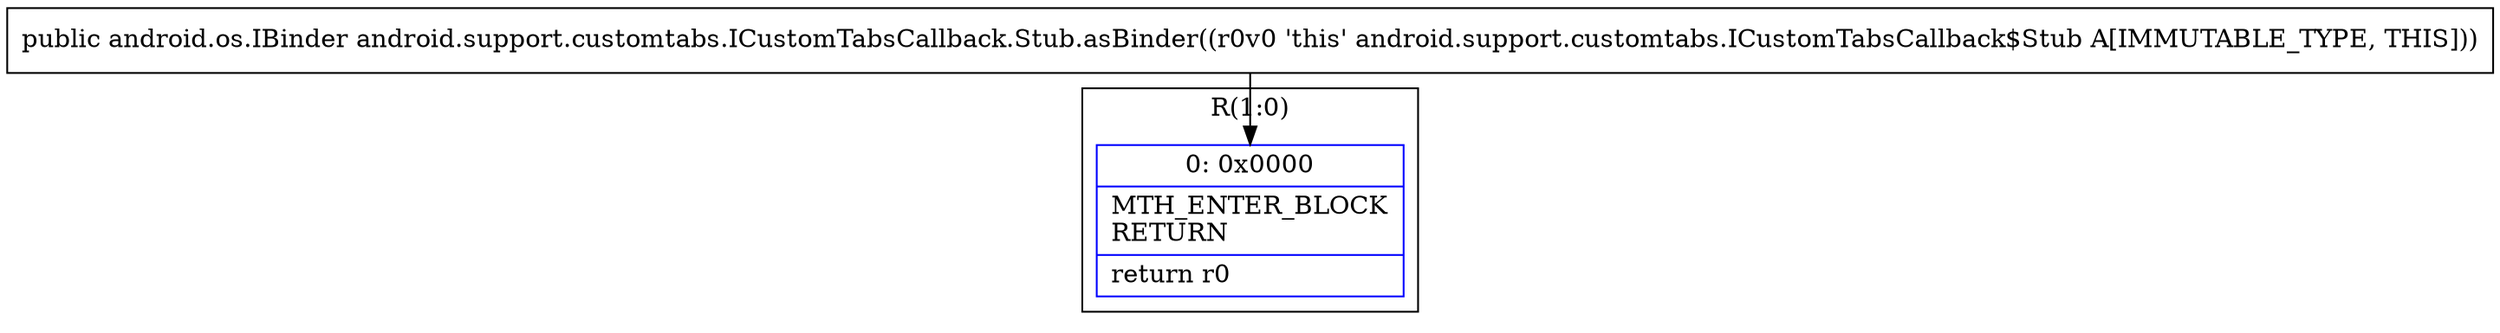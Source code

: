 digraph "CFG forandroid.support.customtabs.ICustomTabsCallback.Stub.asBinder()Landroid\/os\/IBinder;" {
subgraph cluster_Region_304477158 {
label = "R(1:0)";
node [shape=record,color=blue];
Node_0 [shape=record,label="{0\:\ 0x0000|MTH_ENTER_BLOCK\lRETURN\l|return r0\l}"];
}
MethodNode[shape=record,label="{public android.os.IBinder android.support.customtabs.ICustomTabsCallback.Stub.asBinder((r0v0 'this' android.support.customtabs.ICustomTabsCallback$Stub A[IMMUTABLE_TYPE, THIS])) }"];
MethodNode -> Node_0;
}

